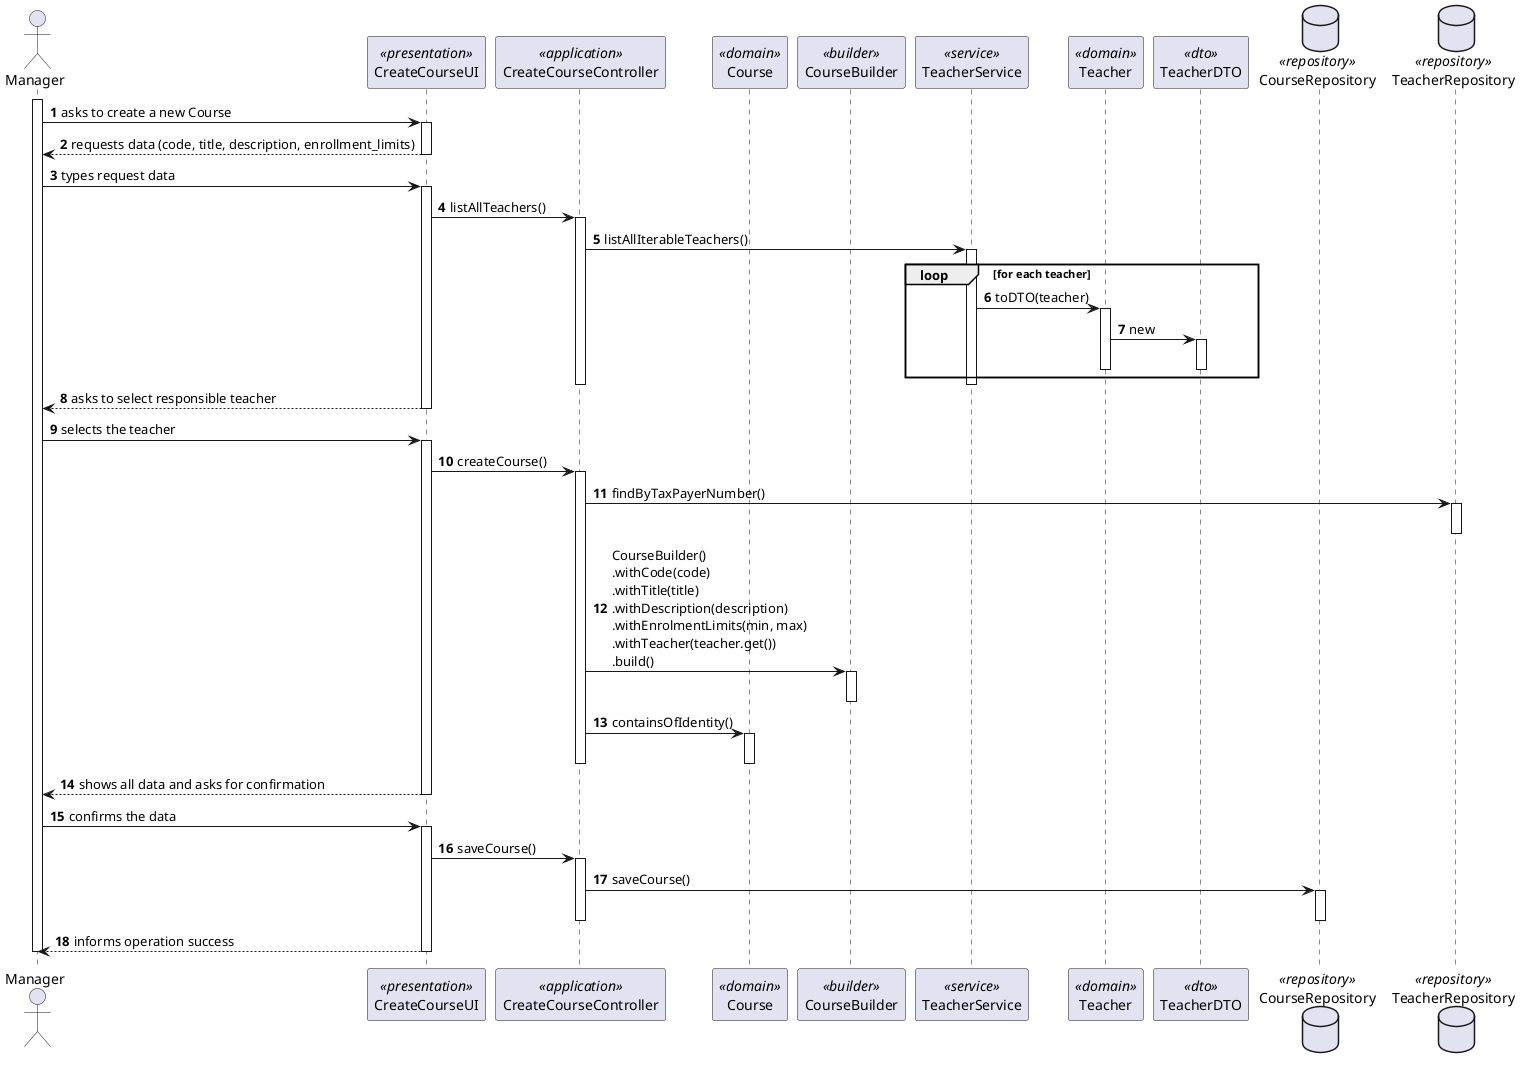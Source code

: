 @startuml US1002_SD
autonumber

actor "Manager" as M
participant "CreateCourseUI" as UI <<presentation>>
participant "CreateCourseController" as CTRL <<application>>
participant "Course" as C <<domain>>
participant "CourseBuilder" as B <<builder>>
participant "TeacherService" as TS <<service>>
participant "Teacher" as T <<domain>>
participant "TeacherDTO" as DTO <<dto>>

database CourseRepository as REPC <<repository>>
database TeacherRepository as TEAC <<repository>>

activate M

M -> UI : asks to create a new Course
activate UI

UI --> M : requests data (code, title, description, enrollment_limits)
deactivate UI

M -> UI : types request data
activate UI

UI -> CTRL : listAllTeachers()
activate CTRL

CTRL -> TS : listAllIterableTeachers()
activate TS

loop for each teacher
  TS -> T : toDTO(teacher)
  activate T
  T -> DTO : new
  activate DTO
  deactivate DTO
  deactivate T
end loop

deactivate TS

deactivate CTRL

UI --> M : asks to select responsible teacher
deactivate UI

M -> UI : selects the teacher
activate UI

UI -> CTRL : createCourse()
activate CTRL

CTRL -> TEAC : findByTaxPayerNumber()
activate TEAC
deactivate TEAC

CTRL -> B : CourseBuilder()\n.withCode(code)\n.withTitle(title)\n.withDescription(description)\n.withEnrolmentLimits(min, max)\n.withTeacher(teacher.get())\n.build()
activate B
deactivate B

CTRL -> C : containsOfIdentity()
activate C
deactivate C

deactivate CTRL
deactivate CTRL

UI --> M : shows all data and asks for confirmation
deactivate UI

M -> UI : confirms the data
activate UI

UI->CTRL : saveCourse()
activate CTRL

CTRL -> REPC : saveCourse()
activate REPC
deactivate REPC

deactivate CTRL
UI--> M : informs operation success
deactivate UI

deactivate M

@enduml
